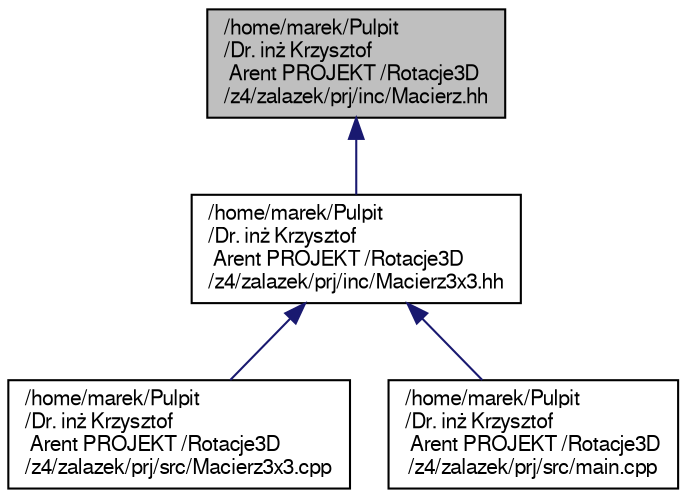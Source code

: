 digraph "/home/marek/Pulpit/Dr. inż Krzysztof Arent PROJEKT /Rotacje3D/z4/zalazek/prj/inc/Macierz.hh"
{
 // LATEX_PDF_SIZE
  edge [fontname="FreeSans",fontsize="10",labelfontname="FreeSans",labelfontsize="10"];
  node [fontname="FreeSans",fontsize="10",shape=record];
  Node1 [label="/home/marek/Pulpit\l/Dr. inż Krzysztof\l Arent PROJEKT /Rotacje3D\l/z4/zalazek/prj/inc/Macierz.hh",height=0.2,width=0.4,color="black", fillcolor="grey75", style="filled", fontcolor="black",tooltip="Ten plik powinien zawierać definicję szablonu Macierz<>"];
  Node1 -> Node2 [dir="back",color="midnightblue",fontsize="10",style="solid",fontname="FreeSans"];
  Node2 [label="/home/marek/Pulpit\l/Dr. inż Krzysztof\l Arent PROJEKT /Rotacje3D\l/z4/zalazek/prj/inc/Macierz3x3.hh",height=0.2,width=0.4,color="black", fillcolor="white", style="filled",URL="$a00005.html",tooltip="Plik zawiera ..."];
  Node2 -> Node3 [dir="back",color="midnightblue",fontsize="10",style="solid",fontname="FreeSans"];
  Node3 [label="/home/marek/Pulpit\l/Dr. inż Krzysztof\l Arent PROJEKT /Rotacje3D\l/z4/zalazek/prj/src/Macierz3x3.cpp",height=0.2,width=0.4,color="black", fillcolor="white", style="filled",URL="$a00017.html",tooltip=" "];
  Node2 -> Node4 [dir="back",color="midnightblue",fontsize="10",style="solid",fontname="FreeSans"];
  Node4 [label="/home/marek/Pulpit\l/Dr. inż Krzysztof\l Arent PROJEKT /Rotacje3D\l/z4/zalazek/prj/src/main.cpp",height=0.2,width=0.4,color="black", fillcolor="white", style="filled",URL="$a00020.html",tooltip=" "];
}
